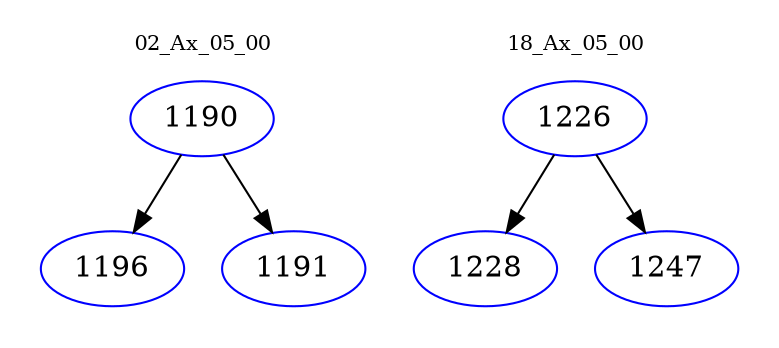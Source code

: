 digraph{
subgraph cluster_0 {
color = white
label = "02_Ax_05_00";
fontsize=10;
T0_1190 [label="1190", color="blue"]
T0_1190 -> T0_1196 [color="black"]
T0_1196 [label="1196", color="blue"]
T0_1190 -> T0_1191 [color="black"]
T0_1191 [label="1191", color="blue"]
}
subgraph cluster_1 {
color = white
label = "18_Ax_05_00";
fontsize=10;
T1_1226 [label="1226", color="blue"]
T1_1226 -> T1_1228 [color="black"]
T1_1228 [label="1228", color="blue"]
T1_1226 -> T1_1247 [color="black"]
T1_1247 [label="1247", color="blue"]
}
}
